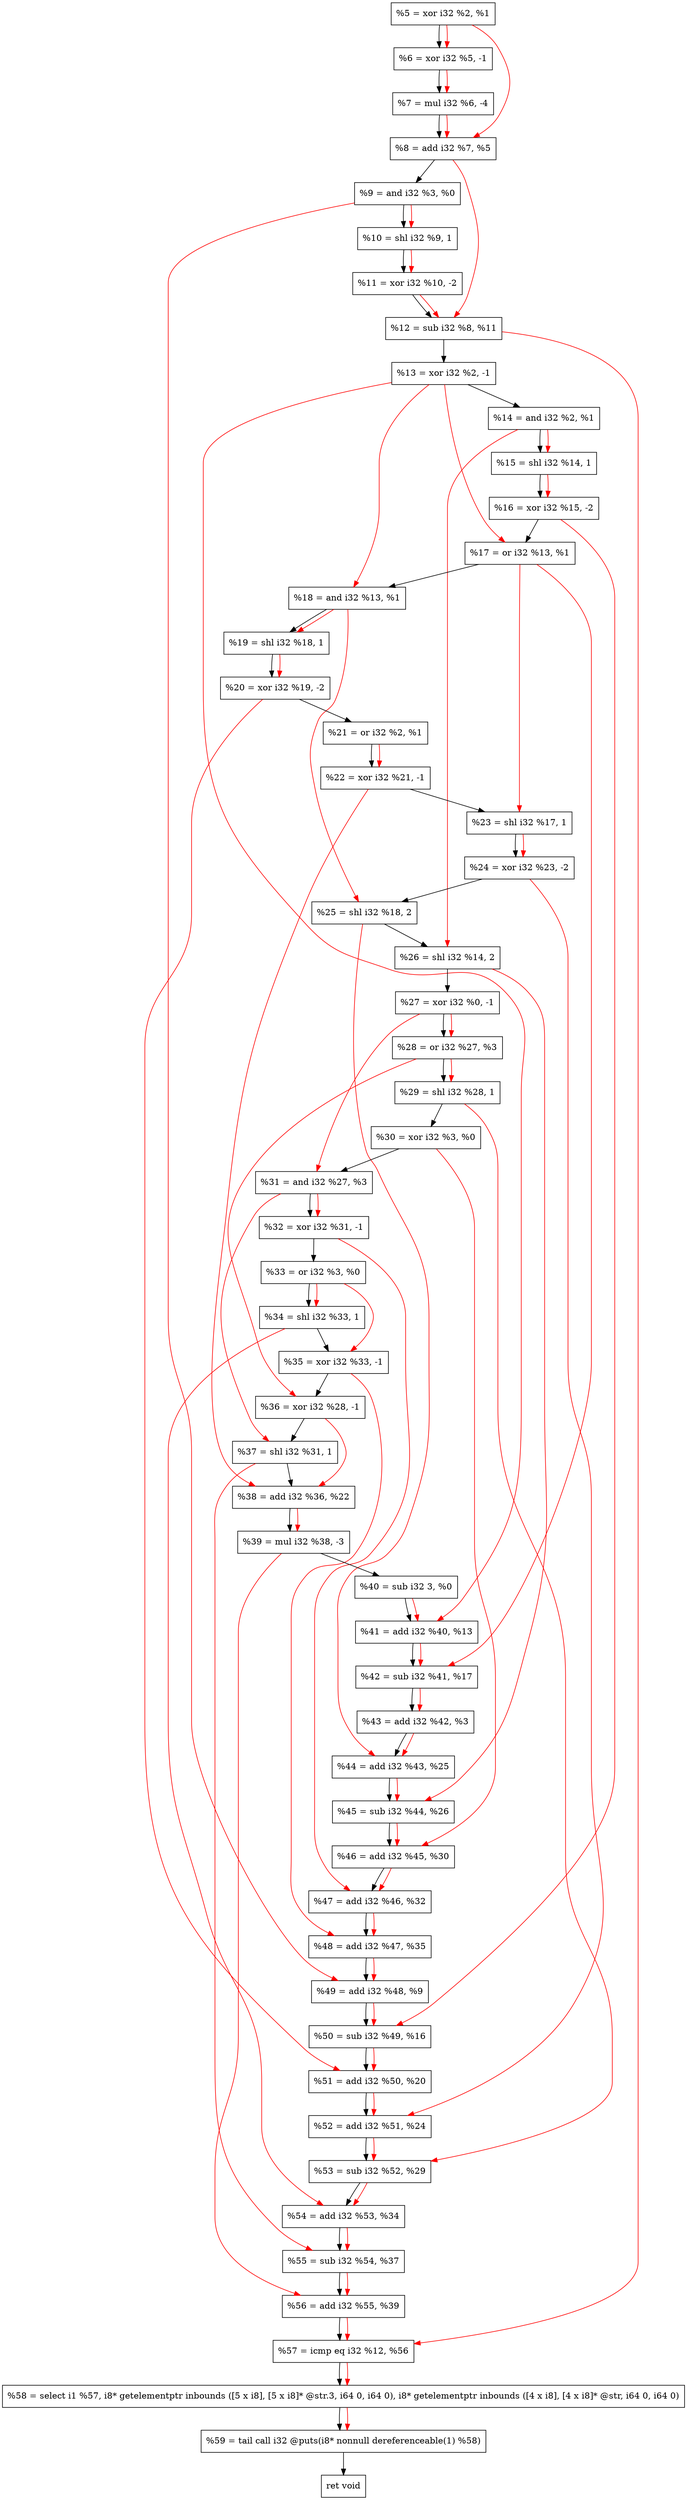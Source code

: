 digraph "DFG for'crackme' function" {
	Node0x5397d0[shape=record, label="  %5 = xor i32 %2, %1"];
	Node0x539e50[shape=record, label="  %6 = xor i32 %5, -1"];
	Node0x539ef0[shape=record, label="  %7 = mul i32 %6, -4"];
	Node0x539f60[shape=record, label="  %8 = add i32 %7, %5"];
	Node0x539fd0[shape=record, label="  %9 = and i32 %3, %0"];
	Node0x53a070[shape=record, label="  %10 = shl i32 %9, 1"];
	Node0x53a110[shape=record, label="  %11 = xor i32 %10, -2"];
	Node0x53a180[shape=record, label="  %12 = sub i32 %8, %11"];
	Node0x53a1f0[shape=record, label="  %13 = xor i32 %2, -1"];
	Node0x53a260[shape=record, label="  %14 = and i32 %2, %1"];
	Node0x53a2d0[shape=record, label="  %15 = shl i32 %14, 1"];
	Node0x53a340[shape=record, label="  %16 = xor i32 %15, -2"];
	Node0x53a3b0[shape=record, label="  %17 = or i32 %13, %1"];
	Node0x53a420[shape=record, label="  %18 = and i32 %13, %1"];
	Node0x53a490[shape=record, label="  %19 = shl i32 %18, 1"];
	Node0x53a500[shape=record, label="  %20 = xor i32 %19, -2"];
	Node0x53a570[shape=record, label="  %21 = or i32 %2, %1"];
	Node0x53a5e0[shape=record, label="  %22 = xor i32 %21, -1"];
	Node0x53a650[shape=record, label="  %23 = shl i32 %17, 1"];
	Node0x53a6c0[shape=record, label="  %24 = xor i32 %23, -2"];
	Node0x53a760[shape=record, label="  %25 = shl i32 %18, 2"];
	Node0x53a7d0[shape=record, label="  %26 = shl i32 %14, 2"];
	Node0x53a840[shape=record, label="  %27 = xor i32 %0, -1"];
	Node0x53a8b0[shape=record, label="  %28 = or i32 %27, %3"];
	Node0x53a920[shape=record, label="  %29 = shl i32 %28, 1"];
	Node0x53a990[shape=record, label="  %30 = xor i32 %3, %0"];
	Node0x53aa00[shape=record, label="  %31 = and i32 %27, %3"];
	Node0x53aa70[shape=record, label="  %32 = xor i32 %31, -1"];
	Node0x53acf0[shape=record, label="  %33 = or i32 %3, %0"];
	Node0x53ad60[shape=record, label="  %34 = shl i32 %33, 1"];
	Node0x53add0[shape=record, label="  %35 = xor i32 %33, -1"];
	Node0x53ae40[shape=record, label="  %36 = xor i32 %28, -1"];
	Node0x53aeb0[shape=record, label="  %37 = shl i32 %31, 1"];
	Node0x53af20[shape=record, label="  %38 = add i32 %36, %22"];
	Node0x53afc0[shape=record, label="  %39 = mul i32 %38, -3"];
	Node0x53b060[shape=record, label="  %40 = sub i32 3, %0"];
	Node0x53b0d0[shape=record, label="  %41 = add i32 %40, %13"];
	Node0x53b140[shape=record, label="  %42 = sub i32 %41, %17"];
	Node0x53b1b0[shape=record, label="  %43 = add i32 %42, %3"];
	Node0x53b220[shape=record, label="  %44 = add i32 %43, %25"];
	Node0x53b290[shape=record, label="  %45 = sub i32 %44, %26"];
	Node0x53b300[shape=record, label="  %46 = add i32 %45, %30"];
	Node0x53b370[shape=record, label="  %47 = add i32 %46, %32"];
	Node0x53b3e0[shape=record, label="  %48 = add i32 %47, %35"];
	Node0x53b450[shape=record, label="  %49 = add i32 %48, %9"];
	Node0x53b4c0[shape=record, label="  %50 = sub i32 %49, %16"];
	Node0x53b530[shape=record, label="  %51 = add i32 %50, %20"];
	Node0x53b5a0[shape=record, label="  %52 = add i32 %51, %24"];
	Node0x53b610[shape=record, label="  %53 = sub i32 %52, %29"];
	Node0x53b680[shape=record, label="  %54 = add i32 %53, %34"];
	Node0x53b6f0[shape=record, label="  %55 = sub i32 %54, %37"];
	Node0x53b760[shape=record, label="  %56 = add i32 %55, %39"];
	Node0x53b7d0[shape=record, label="  %57 = icmp eq i32 %12, %56"];
	Node0x4da268[shape=record, label="  %58 = select i1 %57, i8* getelementptr inbounds ([5 x i8], [5 x i8]* @str.3, i64 0, i64 0), i8* getelementptr inbounds ([4 x i8], [4 x i8]* @str, i64 0, i64 0)"];
	Node0x53bc70[shape=record, label="  %59 = tail call i32 @puts(i8* nonnull dereferenceable(1) %58)"];
	Node0x53bcc0[shape=record, label="  ret void"];
	Node0x5397d0 -> Node0x539e50;
	Node0x539e50 -> Node0x539ef0;
	Node0x539ef0 -> Node0x539f60;
	Node0x539f60 -> Node0x539fd0;
	Node0x539fd0 -> Node0x53a070;
	Node0x53a070 -> Node0x53a110;
	Node0x53a110 -> Node0x53a180;
	Node0x53a180 -> Node0x53a1f0;
	Node0x53a1f0 -> Node0x53a260;
	Node0x53a260 -> Node0x53a2d0;
	Node0x53a2d0 -> Node0x53a340;
	Node0x53a340 -> Node0x53a3b0;
	Node0x53a3b0 -> Node0x53a420;
	Node0x53a420 -> Node0x53a490;
	Node0x53a490 -> Node0x53a500;
	Node0x53a500 -> Node0x53a570;
	Node0x53a570 -> Node0x53a5e0;
	Node0x53a5e0 -> Node0x53a650;
	Node0x53a650 -> Node0x53a6c0;
	Node0x53a6c0 -> Node0x53a760;
	Node0x53a760 -> Node0x53a7d0;
	Node0x53a7d0 -> Node0x53a840;
	Node0x53a840 -> Node0x53a8b0;
	Node0x53a8b0 -> Node0x53a920;
	Node0x53a920 -> Node0x53a990;
	Node0x53a990 -> Node0x53aa00;
	Node0x53aa00 -> Node0x53aa70;
	Node0x53aa70 -> Node0x53acf0;
	Node0x53acf0 -> Node0x53ad60;
	Node0x53ad60 -> Node0x53add0;
	Node0x53add0 -> Node0x53ae40;
	Node0x53ae40 -> Node0x53aeb0;
	Node0x53aeb0 -> Node0x53af20;
	Node0x53af20 -> Node0x53afc0;
	Node0x53afc0 -> Node0x53b060;
	Node0x53b060 -> Node0x53b0d0;
	Node0x53b0d0 -> Node0x53b140;
	Node0x53b140 -> Node0x53b1b0;
	Node0x53b1b0 -> Node0x53b220;
	Node0x53b220 -> Node0x53b290;
	Node0x53b290 -> Node0x53b300;
	Node0x53b300 -> Node0x53b370;
	Node0x53b370 -> Node0x53b3e0;
	Node0x53b3e0 -> Node0x53b450;
	Node0x53b450 -> Node0x53b4c0;
	Node0x53b4c0 -> Node0x53b530;
	Node0x53b530 -> Node0x53b5a0;
	Node0x53b5a0 -> Node0x53b610;
	Node0x53b610 -> Node0x53b680;
	Node0x53b680 -> Node0x53b6f0;
	Node0x53b6f0 -> Node0x53b760;
	Node0x53b760 -> Node0x53b7d0;
	Node0x53b7d0 -> Node0x4da268;
	Node0x4da268 -> Node0x53bc70;
	Node0x53bc70 -> Node0x53bcc0;
edge [color=red]
	Node0x5397d0 -> Node0x539e50;
	Node0x539e50 -> Node0x539ef0;
	Node0x539ef0 -> Node0x539f60;
	Node0x5397d0 -> Node0x539f60;
	Node0x539fd0 -> Node0x53a070;
	Node0x53a070 -> Node0x53a110;
	Node0x539f60 -> Node0x53a180;
	Node0x53a110 -> Node0x53a180;
	Node0x53a260 -> Node0x53a2d0;
	Node0x53a2d0 -> Node0x53a340;
	Node0x53a1f0 -> Node0x53a3b0;
	Node0x53a1f0 -> Node0x53a420;
	Node0x53a420 -> Node0x53a490;
	Node0x53a490 -> Node0x53a500;
	Node0x53a570 -> Node0x53a5e0;
	Node0x53a3b0 -> Node0x53a650;
	Node0x53a650 -> Node0x53a6c0;
	Node0x53a420 -> Node0x53a760;
	Node0x53a260 -> Node0x53a7d0;
	Node0x53a840 -> Node0x53a8b0;
	Node0x53a8b0 -> Node0x53a920;
	Node0x53a840 -> Node0x53aa00;
	Node0x53aa00 -> Node0x53aa70;
	Node0x53acf0 -> Node0x53ad60;
	Node0x53acf0 -> Node0x53add0;
	Node0x53a8b0 -> Node0x53ae40;
	Node0x53aa00 -> Node0x53aeb0;
	Node0x53ae40 -> Node0x53af20;
	Node0x53a5e0 -> Node0x53af20;
	Node0x53af20 -> Node0x53afc0;
	Node0x53b060 -> Node0x53b0d0;
	Node0x53a1f0 -> Node0x53b0d0;
	Node0x53b0d0 -> Node0x53b140;
	Node0x53a3b0 -> Node0x53b140;
	Node0x53b140 -> Node0x53b1b0;
	Node0x53b1b0 -> Node0x53b220;
	Node0x53a760 -> Node0x53b220;
	Node0x53b220 -> Node0x53b290;
	Node0x53a7d0 -> Node0x53b290;
	Node0x53b290 -> Node0x53b300;
	Node0x53a990 -> Node0x53b300;
	Node0x53b300 -> Node0x53b370;
	Node0x53aa70 -> Node0x53b370;
	Node0x53b370 -> Node0x53b3e0;
	Node0x53add0 -> Node0x53b3e0;
	Node0x53b3e0 -> Node0x53b450;
	Node0x539fd0 -> Node0x53b450;
	Node0x53b450 -> Node0x53b4c0;
	Node0x53a340 -> Node0x53b4c0;
	Node0x53b4c0 -> Node0x53b530;
	Node0x53a500 -> Node0x53b530;
	Node0x53b530 -> Node0x53b5a0;
	Node0x53a6c0 -> Node0x53b5a0;
	Node0x53b5a0 -> Node0x53b610;
	Node0x53a920 -> Node0x53b610;
	Node0x53b610 -> Node0x53b680;
	Node0x53ad60 -> Node0x53b680;
	Node0x53b680 -> Node0x53b6f0;
	Node0x53aeb0 -> Node0x53b6f0;
	Node0x53b6f0 -> Node0x53b760;
	Node0x53afc0 -> Node0x53b760;
	Node0x53a180 -> Node0x53b7d0;
	Node0x53b760 -> Node0x53b7d0;
	Node0x53b7d0 -> Node0x4da268;
	Node0x4da268 -> Node0x53bc70;
}
